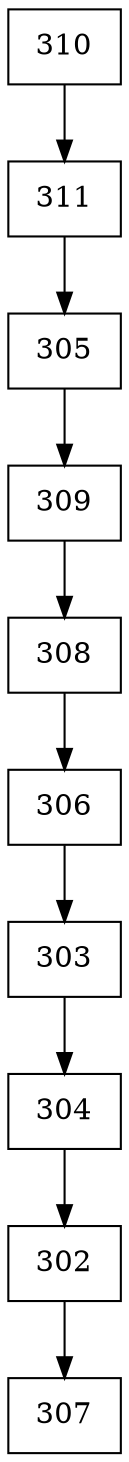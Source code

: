 digraph G {
  node [shape=record];
  node0 [label="{310}"];
  node0 -> node1;
  node1 [label="{311}"];
  node1 -> node2;
  node2 [label="{305}"];
  node2 -> node3;
  node3 [label="{309}"];
  node3 -> node4;
  node4 [label="{308}"];
  node4 -> node5;
  node5 [label="{306}"];
  node5 -> node6;
  node6 [label="{303}"];
  node6 -> node7;
  node7 [label="{304}"];
  node7 -> node8;
  node8 [label="{302}"];
  node8 -> node9;
  node9 [label="{307}"];
}
